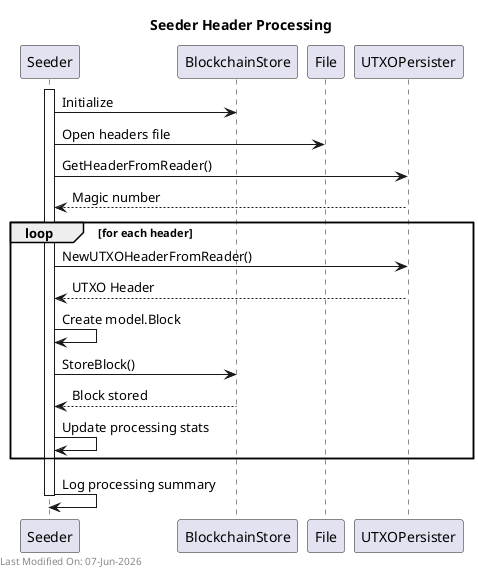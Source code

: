 @startuml
title Seeder Header Processing

participant "Seeder" as Seeder
participant "BlockchainStore" as BlockStore
participant "File" as File
participant "UTXOPersister" as UTPersister

activate Seeder

Seeder -> BlockStore: Initialize
Seeder -> File: Open headers file
Seeder -> UTPersister: GetHeaderFromReader()
UTPersister --> Seeder: Magic number

loop for each header
    Seeder -> UTPersister: NewUTXOHeaderFromReader()
    UTPersister --> Seeder: UTXO Header

    Seeder -> Seeder: Create model.Block
    Seeder -> BlockStore: StoreBlock()
    BlockStore --> Seeder: Block stored

    Seeder -> Seeder: Update processing stats
end

Seeder -> Seeder: Log processing summary

deactivate Seeder

left footer Last Modified On: %date("dd-MMM-yyyy")

@enduml
